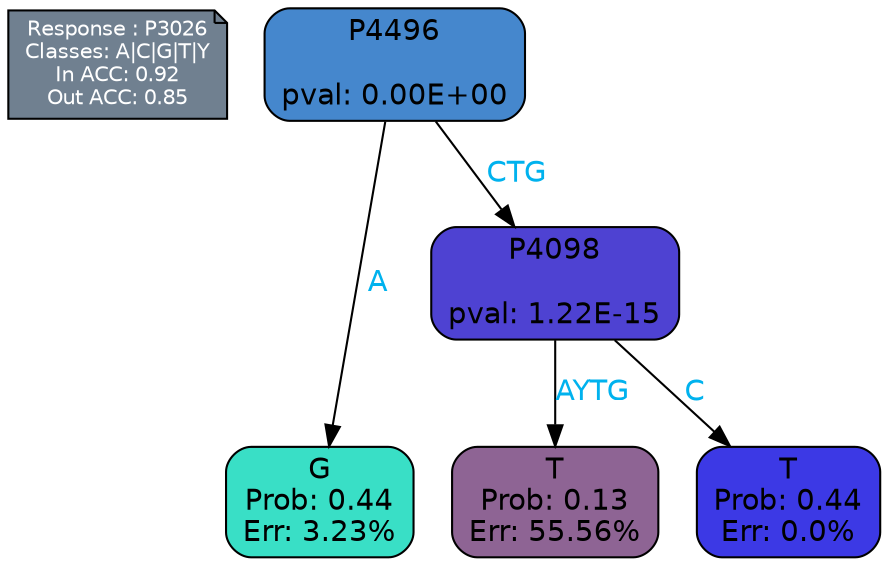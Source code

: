 digraph Tree {
node [shape=box, style="filled, rounded", color="black", fontname=helvetica] ;
graph [ranksep=equally, splines=polylines, bgcolor=transparent, dpi=600] ;
edge [fontname=helvetica] ;
LEGEND [label="Response : P3026
Classes: A|C|G|T|Y
In ACC: 0.92
Out ACC: 0.85
",shape=note,align=left,style=filled,fillcolor="slategray",fontcolor="white",fontsize=10];1 [label="P4496

pval: 0.00E+00", fillcolor="#4587cd"] ;
2 [label="G
Prob: 0.44
Err: 3.23%", fillcolor="#39dfc6"] ;
3 [label="P4098

pval: 1.22E-15", fillcolor="#4e42d2"] ;
4 [label="T
Prob: 0.13
Err: 55.56%", fillcolor="#8e6494"] ;
5 [label="T
Prob: 0.44
Err: 0.0%", fillcolor="#3c39e5"] ;
1 -> 2 [label="A",fontcolor=deepskyblue2] ;
1 -> 3 [label="CTG",fontcolor=deepskyblue2] ;
3 -> 4 [label="AYTG",fontcolor=deepskyblue2] ;
3 -> 5 [label="C",fontcolor=deepskyblue2] ;
{rank = same; 2;4;5;}{rank = same; LEGEND;1;}}
